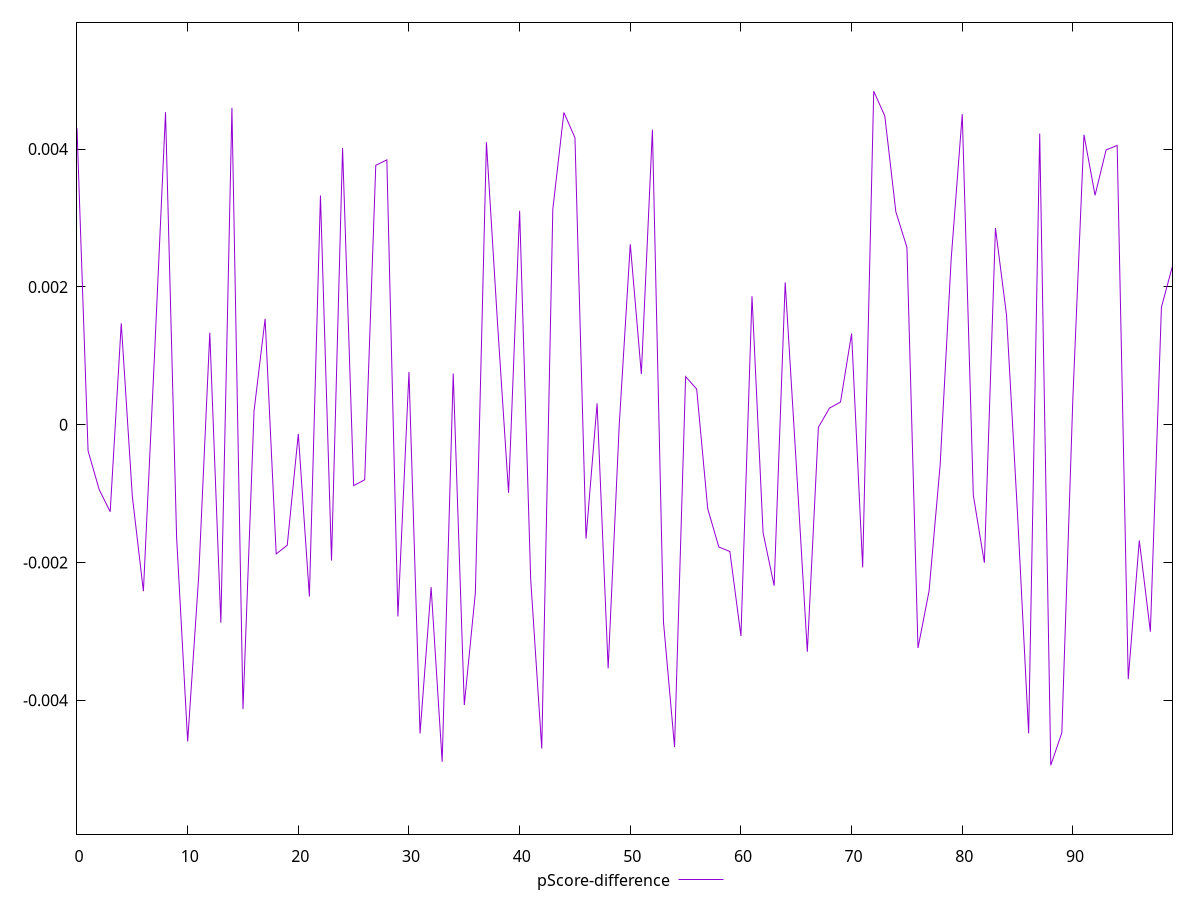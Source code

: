 reset

$pScoreDifference <<EOF
0 0.004302181303862968
1 -0.0003781303995448182
2 -0.0009388102417893229
3 -0.0012631476548889617
4 0.0014713923105658527
5 -0.0010380506217178426
6 -0.002416681141927904
7 0.0009951341236811087
8 0.004535810865818418
9 -0.0016287515217758494
10 -0.004596810004490456
11 -0.0021953157089228403
12 0.0013344926506986612
13 -0.0028738604334306306
14 0.004599175605614514
15 -0.00412696524373659
16 0.00020026592034438906
17 0.0015370609142874997
18 -0.0018749191649083397
19 -0.0017490907270446554
20 -0.00013380351679734281
21 -0.0024939316064743478
22 0.0033269335369742747
23 -0.0019720409741622313
24 0.0040153103493174025
25 -0.0008837106869702405
26 -0.0007986116333007151
27 0.0037649786274708275
28 0.00384430706195249
29 -0.0027825972024271284
30 0.0007664613030020639
31 -0.004481229454071173
32 -0.002356870811633424
33 -0.004891745399396699
34 0.0007435822629186517
35 -0.004067793771831571
36 -0.0024373590749906665
37 0.004100064555097552
38 0.0014798124424471037
39 -0.000988788880736502
40 0.003105170114438227
41 -0.002244705124546241
42 -0.004699383228314868
43 0.0031283754988506995
44 0.0045313416532187095
45 0.004165168335221549
46 -0.0016523820610501172
47 0.0003103522787022417
48 -0.003535509564516398
49 -0.000007822394223921947
50 0.0026198075419856526
51 0.0007369741494131915
52 0.004283078272421803
53 -0.002863847049989987
54 -0.004678461174170104
55 0.0006986540950580725
56 0.0005169005985947717
57 -0.0012207557026100435
58 -0.0017740632898624042
59 -0.0018408547059222125
60 -0.0030656713404499034
61 0.001865039944442759
62 -0.001566789234388688
63 -0.00233670623888884
64 0.0020666279992016534
65 -0.0005772357951889795
66 -0.0032945348305778097
67 -0.000036782003043543676
68 0.00024059111360766328
69 0.00032952268393898754
70 0.0013237588834619785
71 -0.0020708789962018415
72 0.004840677181928835
73 0.00448154396182554
74 0.0030893602776864704
75 0.0025742750282450114
76 -0.0032405013286132267
77 -0.0024134225990295466
78 -0.0005891366396167941
79 0.0024069317987042427
80 0.0045075654727605614
81 -0.0010237162768883534
82 -0.002002560975928394
83 0.002853557210648283
84 0.0015925923612249981
85 -0.0013095183442933117
86 -0.00447875197922909
87 0.004225707891848396
88 -0.0049418185113943025
89 -0.00447084390984398
90 0.00040044933969141105
91 0.004209342789487036
92 0.0033301389030056805
93 0.003988326716797941
94 0.004053724759794153
95 -0.0036916645669579223
96 -0.001678474624651205
97 -0.0030039827605697067
98 0.0017056153696943105
99 0.0023037537289389703
EOF

set key outside below
set xrange [0:99]
set yrange [-0.0059418185113943025:0.005840677181928835]
set trange [-0.0059418185113943025:0.005840677181928835]
set terminal svg size 640, 500 enhanced background rgb 'white'
set output "reports/report_00028_2021-02-24T12-49-42.674Z/interactive/samples/agenda/pScore-difference/values.svg"

plot $pScoreDifference title "pScore-difference" with line

reset
